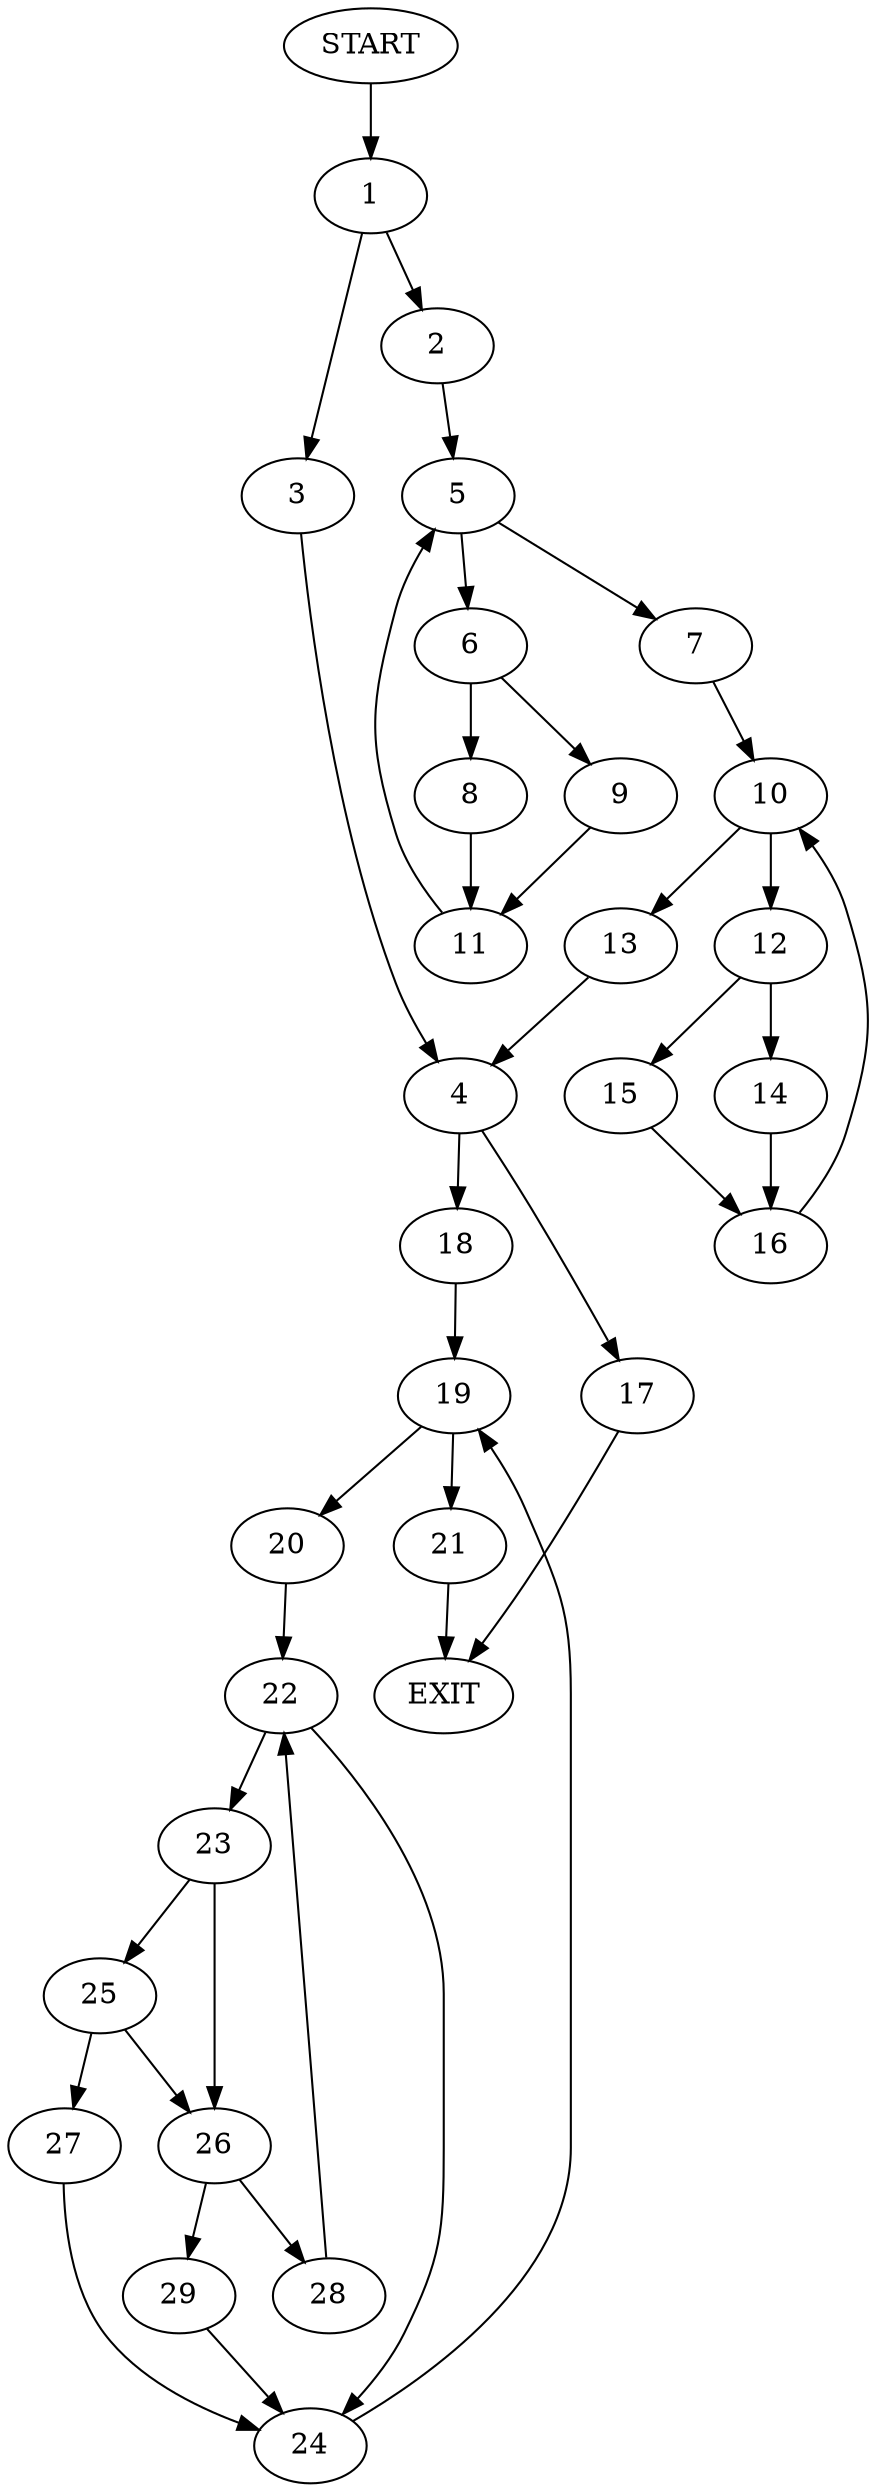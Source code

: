 digraph {
0 [label="START"]
30 [label="EXIT"]
0 -> 1
1 -> 2
1 -> 3
3 -> 4
2 -> 5
5 -> 6
5 -> 7
6 -> 8
6 -> 9
7 -> 10
8 -> 11
9 -> 11
11 -> 5
10 -> 12
10 -> 13
12 -> 14
12 -> 15
13 -> 4
15 -> 16
14 -> 16
16 -> 10
4 -> 17
4 -> 18
18 -> 19
17 -> 30
19 -> 20
19 -> 21
20 -> 22
21 -> 30
22 -> 23
22 -> 24
23 -> 25
23 -> 26
24 -> 19
25 -> 27
25 -> 26
26 -> 28
26 -> 29
27 -> 24
29 -> 24
28 -> 22
}
